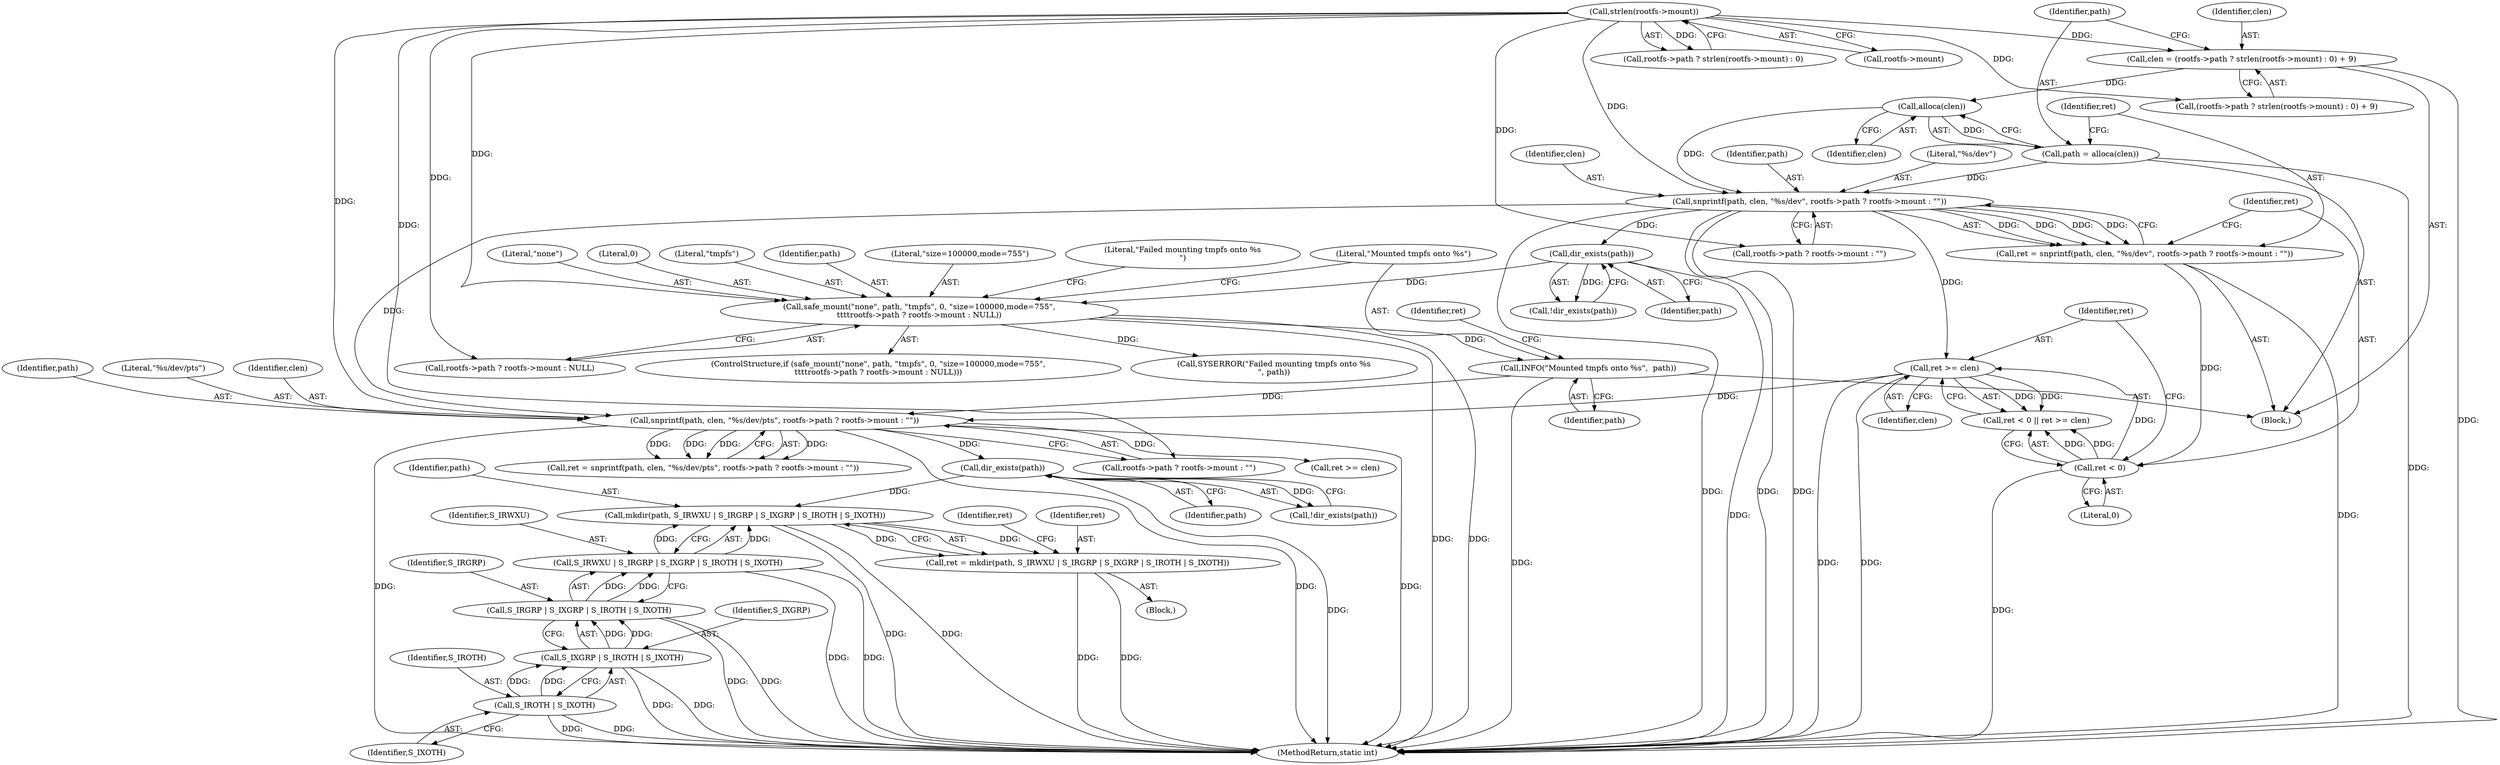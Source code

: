 digraph "0_lxc_592fd47a6245508b79fe6ac819fe6d3b2c1289be_4@API" {
"1000221" [label="(Call,mkdir(path, S_IRWXU | S_IRGRP | S_IXGRP | S_IROTH | S_IXOTH))"];
"1000216" [label="(Call,dir_exists(path))"];
"1000191" [label="(Call,snprintf(path, clen, \"%s/dev/pts\", rootfs->path ? rootfs->mount : \"\"))"];
"1000186" [label="(Call,INFO(\"Mounted tmpfs onto %s\",  path))"];
"1000166" [label="(Call,safe_mount(\"none\", path, \"tmpfs\", 0, \"size=100000,mode=755\",\n\t\t\t\trootfs->path ? rootfs->mount : NULL))"];
"1000156" [label="(Call,dir_exists(path))"];
"1000131" [label="(Call,snprintf(path, clen, \"%s/dev\", rootfs->path ? rootfs->mount : \"\"))"];
"1000125" [label="(Call,path = alloca(clen))"];
"1000127" [label="(Call,alloca(clen))"];
"1000112" [label="(Call,clen = (rootfs->path ? strlen(rootfs->mount) : 0) + 9)"];
"1000119" [label="(Call,strlen(rootfs->mount))"];
"1000148" [label="(Call,ret >= clen)"];
"1000145" [label="(Call,ret < 0)"];
"1000129" [label="(Call,ret = snprintf(path, clen, \"%s/dev\", rootfs->path ? rootfs->mount : \"\"))"];
"1000223" [label="(Call,S_IRWXU | S_IRGRP | S_IXGRP | S_IROTH | S_IXOTH)"];
"1000225" [label="(Call,S_IRGRP | S_IXGRP | S_IROTH | S_IXOTH)"];
"1000227" [label="(Call,S_IXGRP | S_IROTH | S_IXOTH)"];
"1000229" [label="(Call,S_IROTH | S_IXOTH)"];
"1000219" [label="(Call,ret = mkdir(path, S_IRWXU | S_IRGRP | S_IXGRP | S_IROTH | S_IXOTH))"];
"1000157" [label="(Identifier,path)"];
"1000222" [label="(Identifier,path)"];
"1000188" [label="(Identifier,path)"];
"1000190" [label="(Identifier,ret)"];
"1000170" [label="(Literal,0)"];
"1000127" [label="(Call,alloca(clen))"];
"1000112" [label="(Call,clen = (rootfs->path ? strlen(rootfs->mount) : 0) + 9)"];
"1000192" [label="(Identifier,path)"];
"1000155" [label="(Call,!dir_exists(path))"];
"1000187" [label="(Literal,\"Mounted tmpfs onto %s\")"];
"1000148" [label="(Call,ret >= clen)"];
"1000129" [label="(Call,ret = snprintf(path, clen, \"%s/dev\", rootfs->path ? rootfs->mount : \"\"))"];
"1000144" [label="(Call,ret < 0 || ret >= clen)"];
"1000193" [label="(Identifier,clen)"];
"1000126" [label="(Identifier,path)"];
"1000114" [label="(Call,(rootfs->path ? strlen(rootfs->mount) : 0) + 9)"];
"1000219" [label="(Call,ret = mkdir(path, S_IRWXU | S_IRGRP | S_IXGRP | S_IROTH | S_IXOTH))"];
"1000194" [label="(Literal,\"%s/dev/pts\")"];
"1000186" [label="(Call,INFO(\"Mounted tmpfs onto %s\",  path))"];
"1000125" [label="(Call,path = alloca(clen))"];
"1000218" [label="(Block,)"];
"1000221" [label="(Call,mkdir(path, S_IRWXU | S_IRGRP | S_IXGRP | S_IROTH | S_IXOTH))"];
"1000113" [label="(Identifier,clen)"];
"1000169" [label="(Literal,\"tmpfs\")"];
"1000181" [label="(Call,SYSERROR(\"Failed mounting tmpfs onto %s\n\", path))"];
"1000223" [label="(Call,S_IRWXU | S_IRGRP | S_IXGRP | S_IROTH | S_IXOTH)"];
"1000226" [label="(Identifier,S_IRGRP)"];
"1000208" [label="(Call,ret >= clen)"];
"1000229" [label="(Call,S_IROTH | S_IXOTH)"];
"1000228" [label="(Identifier,S_IXGRP)"];
"1000231" [label="(Identifier,S_IXOTH)"];
"1000119" [label="(Call,strlen(rootfs->mount))"];
"1000133" [label="(Identifier,clen)"];
"1000134" [label="(Literal,\"%s/dev\")"];
"1000166" [label="(Call,safe_mount(\"none\", path, \"tmpfs\", 0, \"size=100000,mode=755\",\n\t\t\t\trootfs->path ? rootfs->mount : NULL))"];
"1000168" [label="(Identifier,path)"];
"1000189" [label="(Call,ret = snprintf(path, clen, \"%s/dev/pts\", rootfs->path ? rootfs->mount : \"\"))"];
"1000115" [label="(Call,rootfs->path ? strlen(rootfs->mount) : 0)"];
"1000128" [label="(Identifier,clen)"];
"1000217" [label="(Identifier,path)"];
"1000135" [label="(Call,rootfs->path ? rootfs->mount : \"\")"];
"1000225" [label="(Call,S_IRGRP | S_IXGRP | S_IROTH | S_IXOTH)"];
"1000227" [label="(Call,S_IXGRP | S_IROTH | S_IXOTH)"];
"1000172" [label="(Call,rootfs->path ? rootfs->mount : NULL)"];
"1000146" [label="(Identifier,ret)"];
"1000165" [label="(ControlStructure,if (safe_mount(\"none\", path, \"tmpfs\", 0, \"size=100000,mode=755\",\n\t\t\t\trootfs->path ? rootfs->mount : NULL)))"];
"1000215" [label="(Call,!dir_exists(path))"];
"1000195" [label="(Call,rootfs->path ? rootfs->mount : \"\")"];
"1000171" [label="(Literal,\"size=100000,mode=755\")"];
"1000120" [label="(Call,rootfs->mount)"];
"1000230" [label="(Identifier,S_IROTH)"];
"1000182" [label="(Literal,\"Failed mounting tmpfs onto %s\n\")"];
"1000150" [label="(Identifier,clen)"];
"1000106" [label="(Block,)"];
"1000156" [label="(Call,dir_exists(path))"];
"1000224" [label="(Identifier,S_IRWXU)"];
"1000167" [label="(Literal,\"none\")"];
"1000145" [label="(Call,ret < 0)"];
"1000191" [label="(Call,snprintf(path, clen, \"%s/dev/pts\", rootfs->path ? rootfs->mount : \"\"))"];
"1000147" [label="(Literal,0)"];
"1000132" [label="(Identifier,path)"];
"1000220" [label="(Identifier,ret)"];
"1000216" [label="(Call,dir_exists(path))"];
"1000130" [label="(Identifier,ret)"];
"1000149" [label="(Identifier,ret)"];
"1000244" [label="(MethodReturn,static int)"];
"1000233" [label="(Identifier,ret)"];
"1000131" [label="(Call,snprintf(path, clen, \"%s/dev\", rootfs->path ? rootfs->mount : \"\"))"];
"1000221" -> "1000219"  [label="AST: "];
"1000221" -> "1000223"  [label="CFG: "];
"1000222" -> "1000221"  [label="AST: "];
"1000223" -> "1000221"  [label="AST: "];
"1000219" -> "1000221"  [label="CFG: "];
"1000221" -> "1000244"  [label="DDG: "];
"1000221" -> "1000244"  [label="DDG: "];
"1000221" -> "1000219"  [label="DDG: "];
"1000221" -> "1000219"  [label="DDG: "];
"1000216" -> "1000221"  [label="DDG: "];
"1000223" -> "1000221"  [label="DDG: "];
"1000223" -> "1000221"  [label="DDG: "];
"1000216" -> "1000215"  [label="AST: "];
"1000216" -> "1000217"  [label="CFG: "];
"1000217" -> "1000216"  [label="AST: "];
"1000215" -> "1000216"  [label="CFG: "];
"1000216" -> "1000244"  [label="DDG: "];
"1000216" -> "1000215"  [label="DDG: "];
"1000191" -> "1000216"  [label="DDG: "];
"1000191" -> "1000189"  [label="AST: "];
"1000191" -> "1000195"  [label="CFG: "];
"1000192" -> "1000191"  [label="AST: "];
"1000193" -> "1000191"  [label="AST: "];
"1000194" -> "1000191"  [label="AST: "];
"1000195" -> "1000191"  [label="AST: "];
"1000189" -> "1000191"  [label="CFG: "];
"1000191" -> "1000244"  [label="DDG: "];
"1000191" -> "1000244"  [label="DDG: "];
"1000191" -> "1000244"  [label="DDG: "];
"1000191" -> "1000189"  [label="DDG: "];
"1000191" -> "1000189"  [label="DDG: "];
"1000191" -> "1000189"  [label="DDG: "];
"1000191" -> "1000189"  [label="DDG: "];
"1000186" -> "1000191"  [label="DDG: "];
"1000131" -> "1000191"  [label="DDG: "];
"1000148" -> "1000191"  [label="DDG: "];
"1000119" -> "1000191"  [label="DDG: "];
"1000191" -> "1000208"  [label="DDG: "];
"1000186" -> "1000106"  [label="AST: "];
"1000186" -> "1000188"  [label="CFG: "];
"1000187" -> "1000186"  [label="AST: "];
"1000188" -> "1000186"  [label="AST: "];
"1000190" -> "1000186"  [label="CFG: "];
"1000186" -> "1000244"  [label="DDG: "];
"1000166" -> "1000186"  [label="DDG: "];
"1000166" -> "1000165"  [label="AST: "];
"1000166" -> "1000172"  [label="CFG: "];
"1000167" -> "1000166"  [label="AST: "];
"1000168" -> "1000166"  [label="AST: "];
"1000169" -> "1000166"  [label="AST: "];
"1000170" -> "1000166"  [label="AST: "];
"1000171" -> "1000166"  [label="AST: "];
"1000172" -> "1000166"  [label="AST: "];
"1000182" -> "1000166"  [label="CFG: "];
"1000187" -> "1000166"  [label="CFG: "];
"1000166" -> "1000244"  [label="DDG: "];
"1000166" -> "1000244"  [label="DDG: "];
"1000156" -> "1000166"  [label="DDG: "];
"1000119" -> "1000166"  [label="DDG: "];
"1000166" -> "1000181"  [label="DDG: "];
"1000156" -> "1000155"  [label="AST: "];
"1000156" -> "1000157"  [label="CFG: "];
"1000157" -> "1000156"  [label="AST: "];
"1000155" -> "1000156"  [label="CFG: "];
"1000156" -> "1000244"  [label="DDG: "];
"1000156" -> "1000155"  [label="DDG: "];
"1000131" -> "1000156"  [label="DDG: "];
"1000131" -> "1000129"  [label="AST: "];
"1000131" -> "1000135"  [label="CFG: "];
"1000132" -> "1000131"  [label="AST: "];
"1000133" -> "1000131"  [label="AST: "];
"1000134" -> "1000131"  [label="AST: "];
"1000135" -> "1000131"  [label="AST: "];
"1000129" -> "1000131"  [label="CFG: "];
"1000131" -> "1000244"  [label="DDG: "];
"1000131" -> "1000244"  [label="DDG: "];
"1000131" -> "1000244"  [label="DDG: "];
"1000131" -> "1000129"  [label="DDG: "];
"1000131" -> "1000129"  [label="DDG: "];
"1000131" -> "1000129"  [label="DDG: "];
"1000131" -> "1000129"  [label="DDG: "];
"1000125" -> "1000131"  [label="DDG: "];
"1000127" -> "1000131"  [label="DDG: "];
"1000119" -> "1000131"  [label="DDG: "];
"1000131" -> "1000148"  [label="DDG: "];
"1000125" -> "1000106"  [label="AST: "];
"1000125" -> "1000127"  [label="CFG: "];
"1000126" -> "1000125"  [label="AST: "];
"1000127" -> "1000125"  [label="AST: "];
"1000130" -> "1000125"  [label="CFG: "];
"1000125" -> "1000244"  [label="DDG: "];
"1000127" -> "1000125"  [label="DDG: "];
"1000127" -> "1000128"  [label="CFG: "];
"1000128" -> "1000127"  [label="AST: "];
"1000112" -> "1000127"  [label="DDG: "];
"1000112" -> "1000106"  [label="AST: "];
"1000112" -> "1000114"  [label="CFG: "];
"1000113" -> "1000112"  [label="AST: "];
"1000114" -> "1000112"  [label="AST: "];
"1000126" -> "1000112"  [label="CFG: "];
"1000112" -> "1000244"  [label="DDG: "];
"1000119" -> "1000112"  [label="DDG: "];
"1000119" -> "1000115"  [label="AST: "];
"1000119" -> "1000120"  [label="CFG: "];
"1000120" -> "1000119"  [label="AST: "];
"1000115" -> "1000119"  [label="CFG: "];
"1000119" -> "1000114"  [label="DDG: "];
"1000119" -> "1000115"  [label="DDG: "];
"1000119" -> "1000135"  [label="DDG: "];
"1000119" -> "1000172"  [label="DDG: "];
"1000119" -> "1000195"  [label="DDG: "];
"1000148" -> "1000144"  [label="AST: "];
"1000148" -> "1000150"  [label="CFG: "];
"1000149" -> "1000148"  [label="AST: "];
"1000150" -> "1000148"  [label="AST: "];
"1000144" -> "1000148"  [label="CFG: "];
"1000148" -> "1000244"  [label="DDG: "];
"1000148" -> "1000244"  [label="DDG: "];
"1000148" -> "1000144"  [label="DDG: "];
"1000148" -> "1000144"  [label="DDG: "];
"1000145" -> "1000148"  [label="DDG: "];
"1000145" -> "1000144"  [label="AST: "];
"1000145" -> "1000147"  [label="CFG: "];
"1000146" -> "1000145"  [label="AST: "];
"1000147" -> "1000145"  [label="AST: "];
"1000149" -> "1000145"  [label="CFG: "];
"1000144" -> "1000145"  [label="CFG: "];
"1000145" -> "1000244"  [label="DDG: "];
"1000145" -> "1000144"  [label="DDG: "];
"1000145" -> "1000144"  [label="DDG: "];
"1000129" -> "1000145"  [label="DDG: "];
"1000129" -> "1000106"  [label="AST: "];
"1000130" -> "1000129"  [label="AST: "];
"1000146" -> "1000129"  [label="CFG: "];
"1000129" -> "1000244"  [label="DDG: "];
"1000223" -> "1000225"  [label="CFG: "];
"1000224" -> "1000223"  [label="AST: "];
"1000225" -> "1000223"  [label="AST: "];
"1000223" -> "1000244"  [label="DDG: "];
"1000223" -> "1000244"  [label="DDG: "];
"1000225" -> "1000223"  [label="DDG: "];
"1000225" -> "1000223"  [label="DDG: "];
"1000225" -> "1000227"  [label="CFG: "];
"1000226" -> "1000225"  [label="AST: "];
"1000227" -> "1000225"  [label="AST: "];
"1000225" -> "1000244"  [label="DDG: "];
"1000225" -> "1000244"  [label="DDG: "];
"1000227" -> "1000225"  [label="DDG: "];
"1000227" -> "1000225"  [label="DDG: "];
"1000227" -> "1000229"  [label="CFG: "];
"1000228" -> "1000227"  [label="AST: "];
"1000229" -> "1000227"  [label="AST: "];
"1000227" -> "1000244"  [label="DDG: "];
"1000227" -> "1000244"  [label="DDG: "];
"1000229" -> "1000227"  [label="DDG: "];
"1000229" -> "1000227"  [label="DDG: "];
"1000229" -> "1000231"  [label="CFG: "];
"1000230" -> "1000229"  [label="AST: "];
"1000231" -> "1000229"  [label="AST: "];
"1000229" -> "1000244"  [label="DDG: "];
"1000229" -> "1000244"  [label="DDG: "];
"1000219" -> "1000218"  [label="AST: "];
"1000220" -> "1000219"  [label="AST: "];
"1000233" -> "1000219"  [label="CFG: "];
"1000219" -> "1000244"  [label="DDG: "];
"1000219" -> "1000244"  [label="DDG: "];
}

